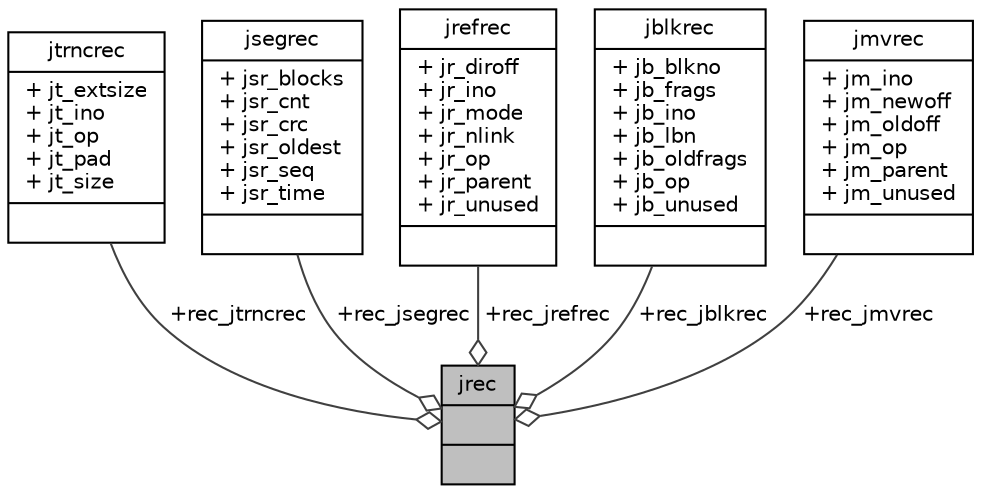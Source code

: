 digraph "jrec"
{
 // LATEX_PDF_SIZE
  edge [fontname="Helvetica",fontsize="10",labelfontname="Helvetica",labelfontsize="10"];
  node [fontname="Helvetica",fontsize="10",shape=record];
  Node1 [label="{jrec\n||}",height=0.2,width=0.4,color="black", fillcolor="grey75", style="filled", fontcolor="black",tooltip=" "];
  Node2 -> Node1 [color="grey25",fontsize="10",style="solid",label=" +rec_jtrncrec" ,arrowhead="odiamond",fontname="Helvetica"];
  Node2 [label="{jtrncrec\n|+ jt_extsize\l+ jt_ino\l+ jt_op\l+ jt_pad\l+ jt_size\l|}",height=0.2,width=0.4,color="black", fillcolor="white", style="filled",URL="$structjtrncrec.html",tooltip=" "];
  Node3 -> Node1 [color="grey25",fontsize="10",style="solid",label=" +rec_jsegrec" ,arrowhead="odiamond",fontname="Helvetica"];
  Node3 [label="{jsegrec\n|+ jsr_blocks\l+ jsr_cnt\l+ jsr_crc\l+ jsr_oldest\l+ jsr_seq\l+ jsr_time\l|}",height=0.2,width=0.4,color="black", fillcolor="white", style="filled",URL="$structjsegrec.html",tooltip=" "];
  Node4 -> Node1 [color="grey25",fontsize="10",style="solid",label=" +rec_jrefrec" ,arrowhead="odiamond",fontname="Helvetica"];
  Node4 [label="{jrefrec\n|+ jr_diroff\l+ jr_ino\l+ jr_mode\l+ jr_nlink\l+ jr_op\l+ jr_parent\l+ jr_unused\l|}",height=0.2,width=0.4,color="black", fillcolor="white", style="filled",URL="$structjrefrec.html",tooltip=" "];
  Node5 -> Node1 [color="grey25",fontsize="10",style="solid",label=" +rec_jblkrec" ,arrowhead="odiamond",fontname="Helvetica"];
  Node5 [label="{jblkrec\n|+ jb_blkno\l+ jb_frags\l+ jb_ino\l+ jb_lbn\l+ jb_oldfrags\l+ jb_op\l+ jb_unused\l|}",height=0.2,width=0.4,color="black", fillcolor="white", style="filled",URL="$structjblkrec.html",tooltip=" "];
  Node6 -> Node1 [color="grey25",fontsize="10",style="solid",label=" +rec_jmvrec" ,arrowhead="odiamond",fontname="Helvetica"];
  Node6 [label="{jmvrec\n|+ jm_ino\l+ jm_newoff\l+ jm_oldoff\l+ jm_op\l+ jm_parent\l+ jm_unused\l|}",height=0.2,width=0.4,color="black", fillcolor="white", style="filled",URL="$structjmvrec.html",tooltip=" "];
}

